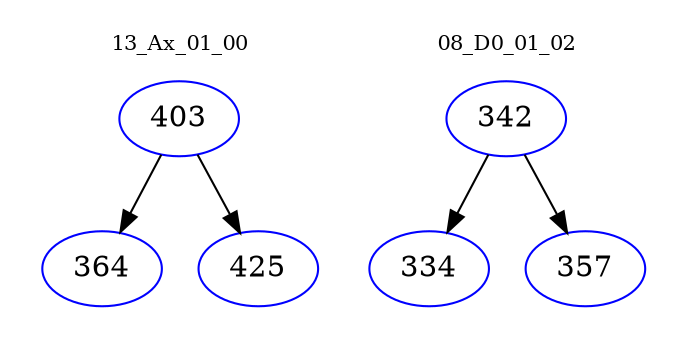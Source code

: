digraph{
subgraph cluster_0 {
color = white
label = "13_Ax_01_00";
fontsize=10;
T0_403 [label="403", color="blue"]
T0_403 -> T0_364 [color="black"]
T0_364 [label="364", color="blue"]
T0_403 -> T0_425 [color="black"]
T0_425 [label="425", color="blue"]
}
subgraph cluster_1 {
color = white
label = "08_D0_01_02";
fontsize=10;
T1_342 [label="342", color="blue"]
T1_342 -> T1_334 [color="black"]
T1_334 [label="334", color="blue"]
T1_342 -> T1_357 [color="black"]
T1_357 [label="357", color="blue"]
}
}
